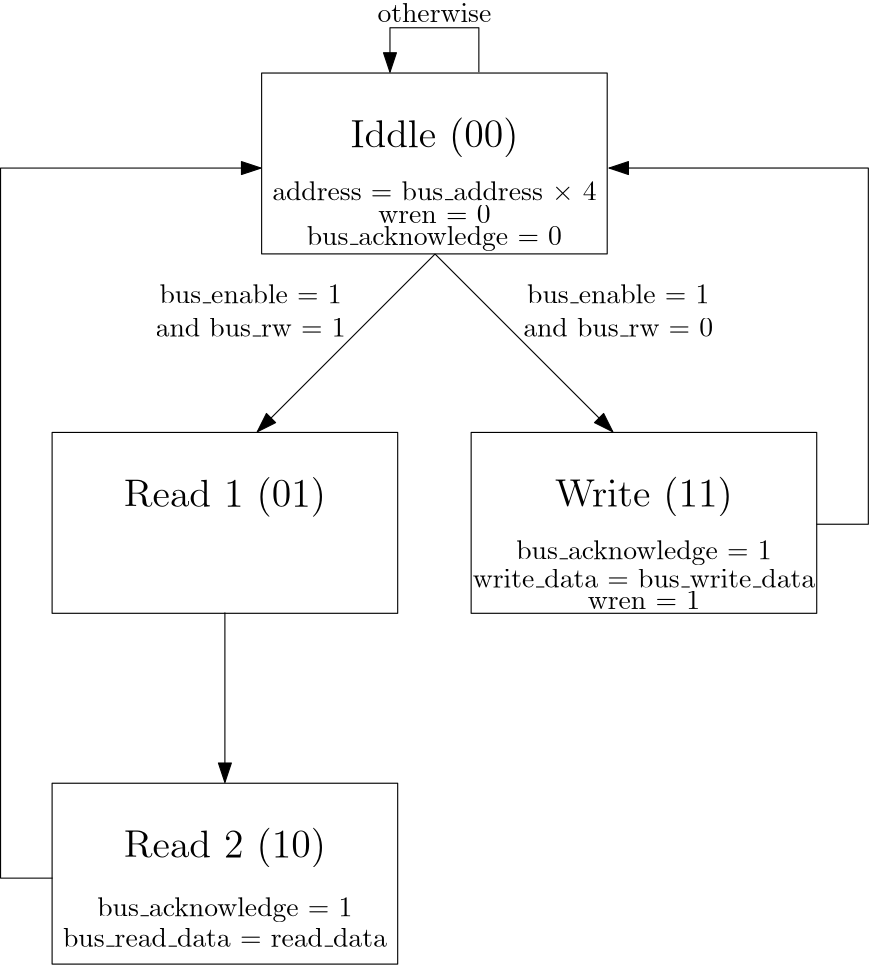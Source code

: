 <?xml version="1.0"?>
<!DOCTYPE ipe SYSTEM "ipe.dtd">
<ipe version="70218" creator="Ipe 7.2.23">
<info created="D:20210507224633" modified="D:20210509212542"/>
<ipestyle name="basic">
<symbol name="arrow/arc(spx)">
<path stroke="sym-stroke" fill="sym-stroke" pen="sym-pen">
0 0 m
-1 0.333 l
-1 -0.333 l
h
</path>
</symbol>
<symbol name="arrow/farc(spx)">
<path stroke="sym-stroke" fill="white" pen="sym-pen">
0 0 m
-1 0.333 l
-1 -0.333 l
h
</path>
</symbol>
<symbol name="arrow/ptarc(spx)">
<path stroke="sym-stroke" fill="sym-stroke" pen="sym-pen">
0 0 m
-1 0.333 l
-0.8 0 l
-1 -0.333 l
h
</path>
</symbol>
<symbol name="arrow/fptarc(spx)">
<path stroke="sym-stroke" fill="white" pen="sym-pen">
0 0 m
-1 0.333 l
-0.8 0 l
-1 -0.333 l
h
</path>
</symbol>
<symbol name="mark/circle(sx)" transformations="translations">
<path fill="sym-stroke">
0.6 0 0 0.6 0 0 e
0.4 0 0 0.4 0 0 e
</path>
</symbol>
<symbol name="mark/disk(sx)" transformations="translations">
<path fill="sym-stroke">
0.6 0 0 0.6 0 0 e
</path>
</symbol>
<symbol name="mark/fdisk(sfx)" transformations="translations">
<group>
<path fill="sym-fill">
0.5 0 0 0.5 0 0 e
</path>
<path fill="sym-stroke" fillrule="eofill">
0.6 0 0 0.6 0 0 e
0.4 0 0 0.4 0 0 e
</path>
</group>
</symbol>
<symbol name="mark/box(sx)" transformations="translations">
<path fill="sym-stroke" fillrule="eofill">
-0.6 -0.6 m
0.6 -0.6 l
0.6 0.6 l
-0.6 0.6 l
h
-0.4 -0.4 m
0.4 -0.4 l
0.4 0.4 l
-0.4 0.4 l
h
</path>
</symbol>
<symbol name="mark/square(sx)" transformations="translations">
<path fill="sym-stroke">
-0.6 -0.6 m
0.6 -0.6 l
0.6 0.6 l
-0.6 0.6 l
h
</path>
</symbol>
<symbol name="mark/fsquare(sfx)" transformations="translations">
<group>
<path fill="sym-fill">
-0.5 -0.5 m
0.5 -0.5 l
0.5 0.5 l
-0.5 0.5 l
h
</path>
<path fill="sym-stroke" fillrule="eofill">
-0.6 -0.6 m
0.6 -0.6 l
0.6 0.6 l
-0.6 0.6 l
h
-0.4 -0.4 m
0.4 -0.4 l
0.4 0.4 l
-0.4 0.4 l
h
</path>
</group>
</symbol>
<symbol name="mark/cross(sx)" transformations="translations">
<group>
<path fill="sym-stroke">
-0.43 -0.57 m
0.57 0.43 l
0.43 0.57 l
-0.57 -0.43 l
h
</path>
<path fill="sym-stroke">
-0.43 0.57 m
0.57 -0.43 l
0.43 -0.57 l
-0.57 0.43 l
h
</path>
</group>
</symbol>
<symbol name="arrow/fnormal(spx)">
<path stroke="sym-stroke" fill="white" pen="sym-pen">
0 0 m
-1 0.333 l
-1 -0.333 l
h
</path>
</symbol>
<symbol name="arrow/pointed(spx)">
<path stroke="sym-stroke" fill="sym-stroke" pen="sym-pen">
0 0 m
-1 0.333 l
-0.8 0 l
-1 -0.333 l
h
</path>
</symbol>
<symbol name="arrow/fpointed(spx)">
<path stroke="sym-stroke" fill="white" pen="sym-pen">
0 0 m
-1 0.333 l
-0.8 0 l
-1 -0.333 l
h
</path>
</symbol>
<symbol name="arrow/linear(spx)">
<path stroke="sym-stroke" pen="sym-pen">
-1 0.333 m
0 0 l
-1 -0.333 l
</path>
</symbol>
<symbol name="arrow/fdouble(spx)">
<path stroke="sym-stroke" fill="white" pen="sym-pen">
0 0 m
-1 0.333 l
-1 -0.333 l
h
-1 0 m
-2 0.333 l
-2 -0.333 l
h
</path>
</symbol>
<symbol name="arrow/double(spx)">
<path stroke="sym-stroke" fill="sym-stroke" pen="sym-pen">
0 0 m
-1 0.333 l
-1 -0.333 l
h
-1 0 m
-2 0.333 l
-2 -0.333 l
h
</path>
</symbol>
<symbol name="arrow/mid-normal(spx)">
<path stroke="sym-stroke" fill="sym-stroke" pen="sym-pen">
0.5 0 m
-0.5 0.333 l
-0.5 -0.333 l
h
</path>
</symbol>
<symbol name="arrow/mid-fnormal(spx)">
<path stroke="sym-stroke" fill="white" pen="sym-pen">
0.5 0 m
-0.5 0.333 l
-0.5 -0.333 l
h
</path>
</symbol>
<symbol name="arrow/mid-pointed(spx)">
<path stroke="sym-stroke" fill="sym-stroke" pen="sym-pen">
0.5 0 m
-0.5 0.333 l
-0.3 0 l
-0.5 -0.333 l
h
</path>
</symbol>
<symbol name="arrow/mid-fpointed(spx)">
<path stroke="sym-stroke" fill="white" pen="sym-pen">
0.5 0 m
-0.5 0.333 l
-0.3 0 l
-0.5 -0.333 l
h
</path>
</symbol>
<symbol name="arrow/mid-double(spx)">
<path stroke="sym-stroke" fill="sym-stroke" pen="sym-pen">
1 0 m
0 0.333 l
0 -0.333 l
h
0 0 m
-1 0.333 l
-1 -0.333 l
h
</path>
</symbol>
<symbol name="arrow/mid-fdouble(spx)">
<path stroke="sym-stroke" fill="white" pen="sym-pen">
1 0 m
0 0.333 l
0 -0.333 l
h
0 0 m
-1 0.333 l
-1 -0.333 l
h
</path>
</symbol>
<anglesize name="22.5 deg" value="22.5"/>
<anglesize name="30 deg" value="30"/>
<anglesize name="45 deg" value="45"/>
<anglesize name="60 deg" value="60"/>
<anglesize name="90 deg" value="90"/>
<arrowsize name="large" value="10"/>
<arrowsize name="small" value="5"/>
<arrowsize name="tiny" value="3"/>
<color name="blue" value="0 0 1"/>
<color name="brown" value="0.647 0.165 0.165"/>
<color name="darkblue" value="0 0 0.545"/>
<color name="darkcyan" value="0 0.545 0.545"/>
<color name="darkgray" value="0.663"/>
<color name="darkgreen" value="0 0.392 0"/>
<color name="darkmagenta" value="0.545 0 0.545"/>
<color name="darkorange" value="1 0.549 0"/>
<color name="darkred" value="0.545 0 0"/>
<color name="gold" value="1 0.843 0"/>
<color name="gray" value="0.745"/>
<color name="green" value="0 1 0"/>
<color name="lightblue" value="0.678 0.847 0.902"/>
<color name="lightcyan" value="0.878 1 1"/>
<color name="lightgray" value="0.827"/>
<color name="lightgreen" value="0.565 0.933 0.565"/>
<color name="lightyellow" value="1 1 0.878"/>
<color name="navy" value="0 0 0.502"/>
<color name="orange" value="1 0.647 0"/>
<color name="pink" value="1 0.753 0.796"/>
<color name="purple" value="0.627 0.125 0.941"/>
<color name="red" value="1 0 0"/>
<color name="seagreen" value="0.18 0.545 0.341"/>
<color name="turquoise" value="0.251 0.878 0.816"/>
<color name="violet" value="0.933 0.51 0.933"/>
<color name="yellow" value="1 1 0"/>
<dashstyle name="dash dot dotted" value="[4 2 1 2 1 2] 0"/>
<dashstyle name="dash dotted" value="[4 2 1 2] 0"/>
<dashstyle name="dashed" value="[4] 0"/>
<dashstyle name="dotted" value="[1 3] 0"/>
<gridsize name="10 pts (~3.5 mm)" value="10"/>
<gridsize name="14 pts (~5 mm)" value="14"/>
<gridsize name="16 pts (~6 mm)" value="16"/>
<gridsize name="20 pts (~7 mm)" value="20"/>
<gridsize name="28 pts (~10 mm)" value="28"/>
<gridsize name="32 pts (~12 mm)" value="32"/>
<gridsize name="4 pts" value="4"/>
<gridsize name="56 pts (~20 mm)" value="56"/>
<gridsize name="8 pts (~3 mm)" value="8"/>
<opacity name="10%" value="0.1"/>
<opacity name="30%" value="0.3"/>
<opacity name="50%" value="0.5"/>
<opacity name="75%" value="0.75"/>
<pen name="fat" value="1.2"/>
<pen name="heavier" value="0.8"/>
<pen name="ultrafat" value="2"/>
<symbolsize name="large" value="5"/>
<symbolsize name="small" value="2"/>
<symbolsize name="tiny" value="1.1"/>
<textsize name="Huge" value="\Huge"/>
<textsize name="LARGE" value="\LARGE"/>
<textsize name="Large" value="\Large"/>
<textsize name="footnote" value="\footnotesize"/>
<textsize name="huge" value="\huge"/>
<textsize name="large" value="\large"/>
<textsize name="small" value="\small"/>
<textsize name="tiny" value="\tiny"/>
<textstyle name="center" begin="\begin{center}" end="\end{center}"/>
<textstyle name="item" begin="\begin{itemize}\item{}" end="\end{itemize}"/>
<textstyle name="itemize" begin="\begin{itemize}" end="\end{itemize}"/>
<tiling name="falling" angle="-60" step="4" width="1"/>
<tiling name="rising" angle="30" step="4" width="1"/>
</ipestyle>
<page>
<layer name="alpha"/>
<view layers="alpha" active="alpha"/>
<path layer="alpha" matrix="2.51319 0 0 0.955939 -204.399 26.7891" stroke="black" arrow="normal/normal">
128 608 m
128 544 l
</path>
<path matrix="1.167 0 0 1.00183 -24.5171 -1.40341" stroke="black" arrow="normal/normal">
304 640 m
320 640 l
320 768 l
240 768 l
</path>
<path matrix="1.17157 0 0 0.998541 -38.4533 1.12019" stroke="black" arrow="normal/normal">
80 512 m
64 512 l
64 768 l
144 768 l
</path>
<group matrix="1 0 0 1 0.941192 1.05178">
<path stroke="black" arrow="normal/normal">
192 736 m
128 672 l
</path>
<path stroke="black" arrow="normal/normal">
192 736 m
256 672 l
</path>
<text matrix="1 0 0 1 -26.3835 -10.8328" transformations="translations" pos="112 736" stroke="black" type="minipage" width="80" height="11.924" depth="6.95" valign="top" style="center">bus\_enable = 1 
and 
bus\_rw = 1</text>
<text matrix="1 0 0 1 105.934 -10.8328" transformations="translations" pos="112 736" stroke="black" type="minipage" width="80" height="11.924" depth="6.95" valign="top" style="center">bus\_enable = 1 
and 
bus\_rw = 0</text>
</group>
<path matrix="1 0 0 1 0.716533 2.51065" stroke="black" arrow="normal/normal">
208 800 m
208 816 l
176 816 l
176 800 l
</path>
<text matrix="1 0 0 1 -3.80397 -11.4182" transformations="translations" pos="176 832" stroke="black" type="label" width="41.041" height="6.918" depth="0" valign="baseline">otherwise</text>
<path matrix="1.29592 0 0 1.01733 -56.0998 -11.661" stroke="black">
144 800 m
144 736 l
240 736 l
240 800 l
h
</path>
<text matrix="1 0 0 1 -13.5212 -8.5" transformations="translations" pos="176 784" stroke="black" type="label" width="60.476" height="10.756" depth="3.59" valign="baseline" size="Large">Iddle (00)</text>
<text matrix="1 0 0 1 -30.8116 1.09" transformations="translations" pos="165.114 755.35" stroke="black" type="label" width="116.829" height="6.919" depth="0.83" valign="baseline">address = bus\_address $\times$ 4</text>
<text matrix="1 0 0 1 8.1453 -1.06" transformations="translations" pos="164.355 749.283" stroke="black" type="label" width="40.432" height="6.42" depth="0" valign="baseline">wren = 0</text>
<text matrix="1 0 0 1 -19.1164 -2.887" transformations="translations" pos="165.872 743.216" stroke="black" type="label" width="91.922" height="6.926" depth="1.93" valign="baseline">bus\_acknowledge = 0</text>
<path matrix="1.29592 0 0 1.01733 -131.526 -141.047" stroke="black">
144 800 m
144 736 l
240 736 l
240 800 l
h
</path>
<text matrix="1 0 0 1 -95.0948 -41.8822" transformations="translations" pos="176 688" stroke="black" type="label" width="72.77" height="10.756" depth="3.59" valign="baseline" size="Large">Read 1 (01)</text>
<text matrix="1 0 0 1 126.837 128.492" transformations="translations" pos="95.3457 498.649" stroke="black" type="label" width="91.922" height="6.926" depth="1.93" valign="baseline">bus\_acknowledge = 1</text>
<text matrix="1 0 0 1 -8.2554 3.83876" transformations="translations" pos="214.785 613.16" stroke="black" type="label" width="123.227" height="6.918" depth="0" valign="baseline">write\_data = bus\_write\_data</text>
<text matrix="1 0 0 1 28.9706 5.60376" transformations="translations" pos="218.956 603.68" stroke="black" type="label" width="40.432" height="6.42" depth="0" valign="baseline">wren = 1</text>
<path matrix="1.29592 0 0 1.01733 19.3266 -141.047" stroke="black">
144 800 m
144 736 l
240 736 l
240 800 l
h
</path>
<text matrix="1 0 0 1 44.1492 102.198" transformations="translations" pos="192 544" stroke="black" type="label" width="63.988" height="10.756" depth="3.59" valign="baseline" size="Large">Write (11)</text>
<text matrix="1 0 0 1 -24.0166 0" transformations="translations" pos="95.3457 498.649" stroke="black" type="label" width="91.922" height="6.926" depth="1.93" valign="baseline">bus\_acknowledge = 1</text>
<text matrix="1 0 0 1 -37.4856 -4.1503" transformations="translations" pos="96.4832 491.824" stroke="black" type="label" width="116.585" height="6.918" depth="0" valign="baseline">bus\_read\_data = read\_data</text>
<text matrix="1 0 0 1 -95.0951 -88.1588" transformations="translations" pos="176 608" stroke="black" type="label" width="72.77" height="10.756" depth="3.59" valign="baseline" size="Large">Read 2 (10)</text>
<path matrix="1.29592 0 0 1.01733 -131.527 -267.324" stroke="black">
144 800 m
144 736 l
240 736 l
240 800 l
h
</path>
</page>
</ipe>
